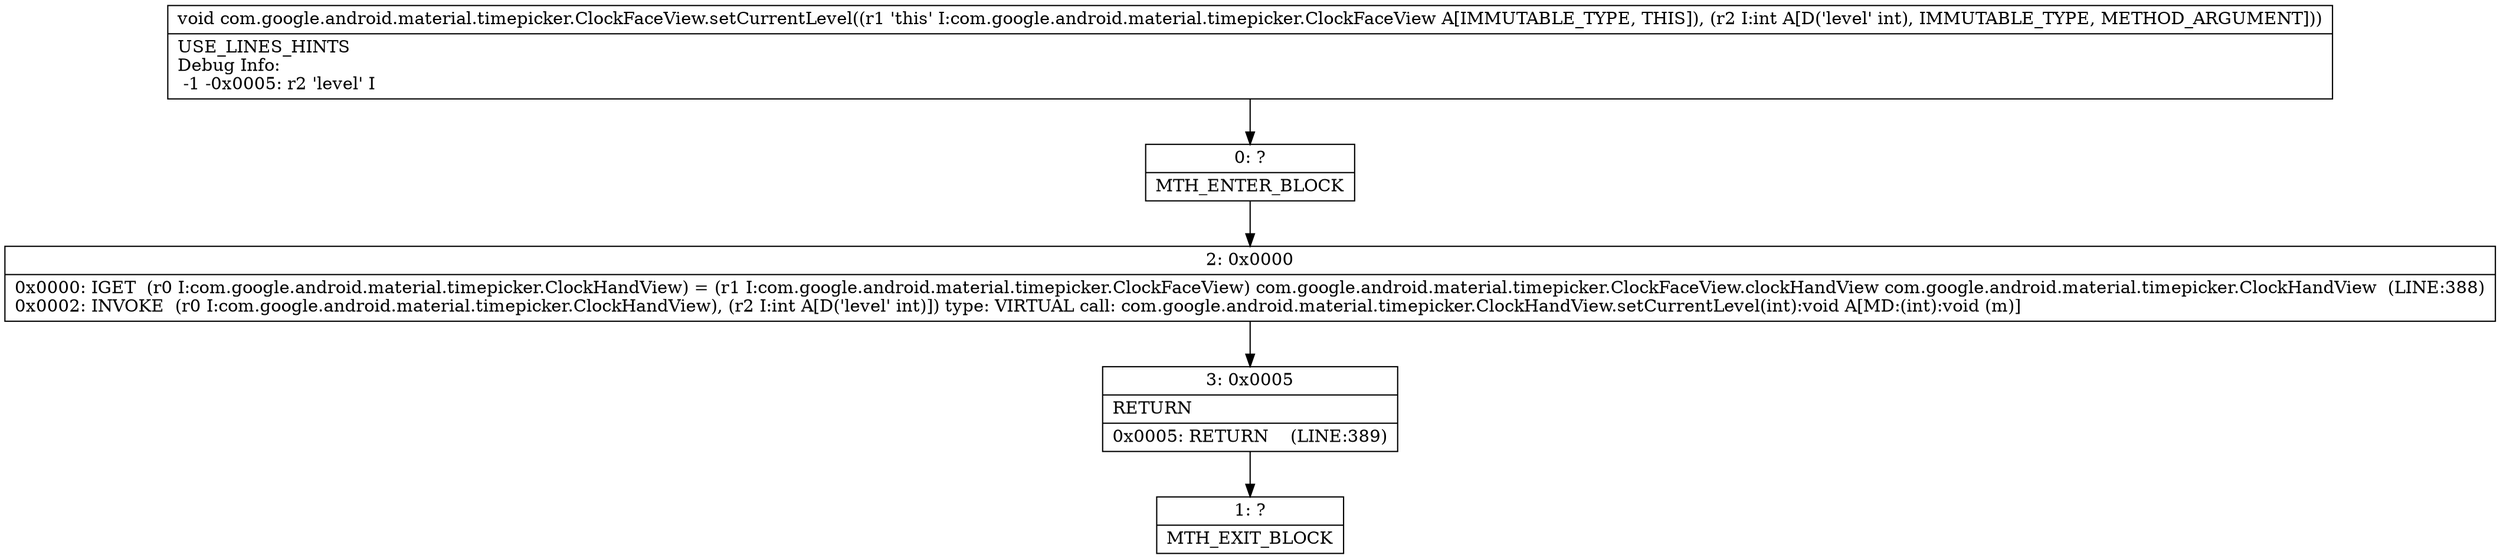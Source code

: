 digraph "CFG forcom.google.android.material.timepicker.ClockFaceView.setCurrentLevel(I)V" {
Node_0 [shape=record,label="{0\:\ ?|MTH_ENTER_BLOCK\l}"];
Node_2 [shape=record,label="{2\:\ 0x0000|0x0000: IGET  (r0 I:com.google.android.material.timepicker.ClockHandView) = (r1 I:com.google.android.material.timepicker.ClockFaceView) com.google.android.material.timepicker.ClockFaceView.clockHandView com.google.android.material.timepicker.ClockHandView  (LINE:388)\l0x0002: INVOKE  (r0 I:com.google.android.material.timepicker.ClockHandView), (r2 I:int A[D('level' int)]) type: VIRTUAL call: com.google.android.material.timepicker.ClockHandView.setCurrentLevel(int):void A[MD:(int):void (m)]\l}"];
Node_3 [shape=record,label="{3\:\ 0x0005|RETURN\l|0x0005: RETURN    (LINE:389)\l}"];
Node_1 [shape=record,label="{1\:\ ?|MTH_EXIT_BLOCK\l}"];
MethodNode[shape=record,label="{void com.google.android.material.timepicker.ClockFaceView.setCurrentLevel((r1 'this' I:com.google.android.material.timepicker.ClockFaceView A[IMMUTABLE_TYPE, THIS]), (r2 I:int A[D('level' int), IMMUTABLE_TYPE, METHOD_ARGUMENT]))  | USE_LINES_HINTS\lDebug Info:\l  \-1 \-0x0005: r2 'level' I\l}"];
MethodNode -> Node_0;Node_0 -> Node_2;
Node_2 -> Node_3;
Node_3 -> Node_1;
}

